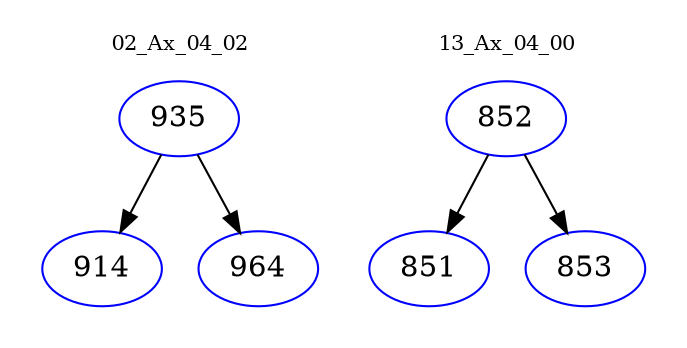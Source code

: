 digraph{
subgraph cluster_0 {
color = white
label = "02_Ax_04_02";
fontsize=10;
T0_935 [label="935", color="blue"]
T0_935 -> T0_914 [color="black"]
T0_914 [label="914", color="blue"]
T0_935 -> T0_964 [color="black"]
T0_964 [label="964", color="blue"]
}
subgraph cluster_1 {
color = white
label = "13_Ax_04_00";
fontsize=10;
T1_852 [label="852", color="blue"]
T1_852 -> T1_851 [color="black"]
T1_851 [label="851", color="blue"]
T1_852 -> T1_853 [color="black"]
T1_853 [label="853", color="blue"]
}
}
